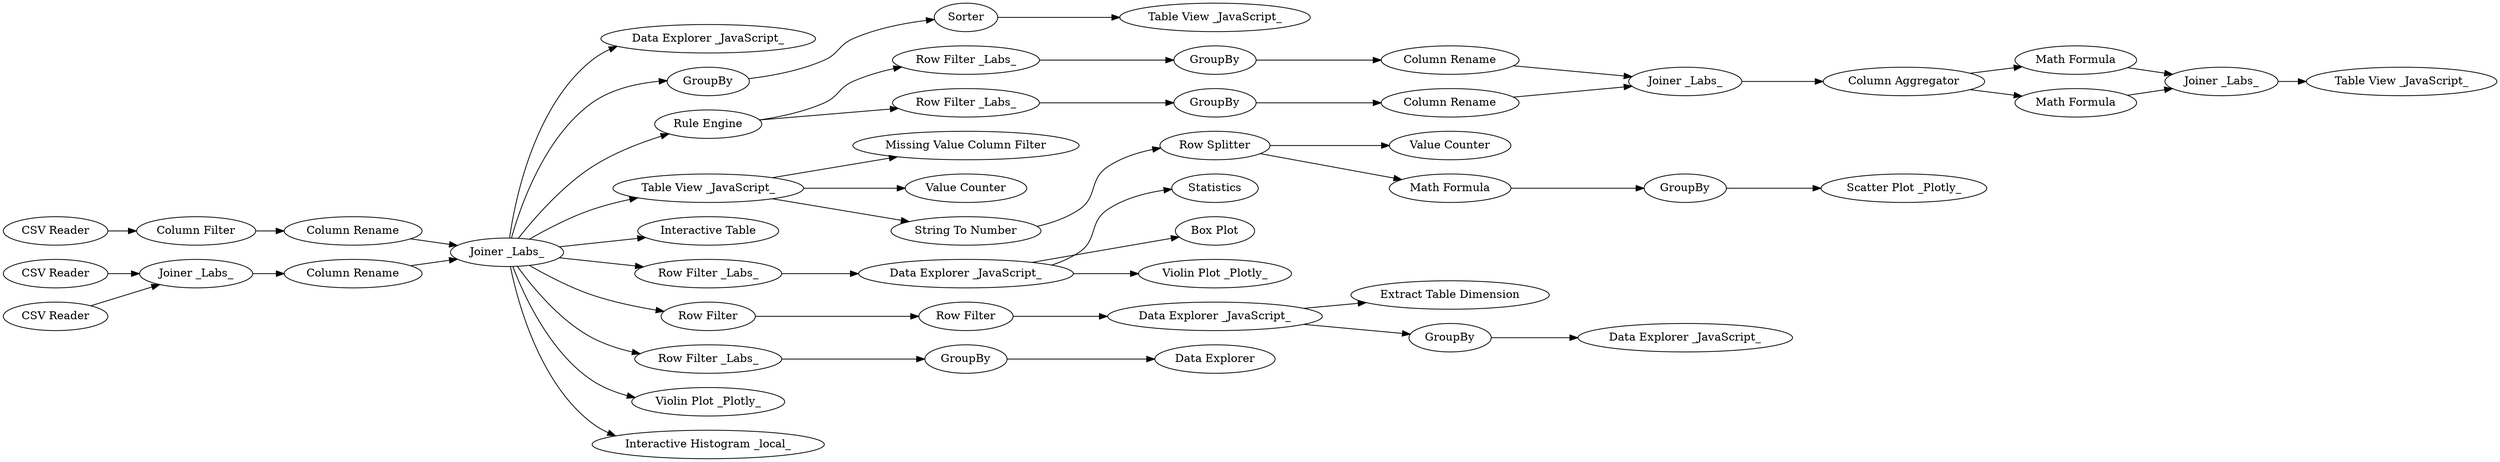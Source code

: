 digraph {
	4 [label="Column Rename"]
	6 [label="Column Filter"]
	8 [label="Column Rename"]
	11 [label="Data Explorer _JavaScript_"]
	15 [label="Data Explorer _JavaScript_"]
	16 [label=Statistics]
	19 [label="Row Filter"]
	20 [label="Data Explorer _JavaScript_"]
	22 [label="Extract Table Dimension"]
	23 [label=GroupBy]
	24 [label="Data Explorer _JavaScript_"]
	25 [label=GroupBy]
	26 [label="Table View _JavaScript_"]
	29 [label=Sorter]
	30 [label="Rule Engine"]
	38 [label=GroupBy]
	39 [label=GroupBy]
	41 [label="Column Rename"]
	42 [label="Column Rename"]
	45 [label="Column Aggregator"]
	50 [label="Math Formula"]
	51 [label="Math Formula"]
	53 [label="Table View _JavaScript_"]
	54 [label="Table View _JavaScript_"]
	55 [label="Missing Value Column Filter"]
	57 [label="Interactive Table"]
	58 [label="Value Counter"]
	59 [label="Value Counter"]
	63 [label="Box Plot"]
	64 [label="Joiner _Labs_"]
	65 [label="Scatter Plot _Plotly_"]
	68 [label="Joiner _Labs_"]
	69 [label="Row Filter _Labs_"]
	71 [label="Row Filter"]
	72 [label=GroupBy]
	73 [label="Data Explorer"]
	74 [label="Row Filter _Labs_"]
	75 [label="Violin Plot _Plotly_"]
	76 [label="Row Filter _Labs_"]
	77 [label="Row Filter _Labs_"]
	78 [label="Joiner _Labs_"]
	79 [label="Joiner _Labs_"]
	80 [label="Violin Plot _Plotly_"]
	85 [label="Interactive Histogram _local_"]
	86 [label="CSV Reader"]
	87 [label="CSV Reader"]
	88 [label="CSV Reader"]
	89 [label=GroupBy]
	90 [label="Math Formula"]
	91 [label="Row Splitter"]
	92 [label="String To Number"]
	4 -> 68
	6 -> 8
	8 -> 68
	15 -> 16
	15 -> 63
	15 -> 80
	19 -> 20
	20 -> 22
	20 -> 23
	23 -> 24
	25 -> 29
	29 -> 26
	30 -> 76
	30 -> 77
	38 -> 42
	39 -> 41
	41 -> 78
	42 -> 78
	45 -> 51
	45 -> 50
	50 -> 79
	51 -> 79
	54 -> 55
	54 -> 58
	54 -> 92
	64 -> 4
	68 -> 69
	68 -> 71
	68 -> 74
	68 -> 75
	68 -> 85
	68 -> 11
	68 -> 30
	68 -> 25
	68 -> 54
	68 -> 57
	69 -> 15
	71 -> 19
	72 -> 73
	74 -> 72
	76 -> 38
	77 -> 39
	78 -> 45
	79 -> 53
	86 -> 6
	87 -> 64
	88 -> 64
	89 -> 65
	90 -> 89
	91 -> 90
	91 -> 59
	92 -> 91
	rankdir=LR
}
